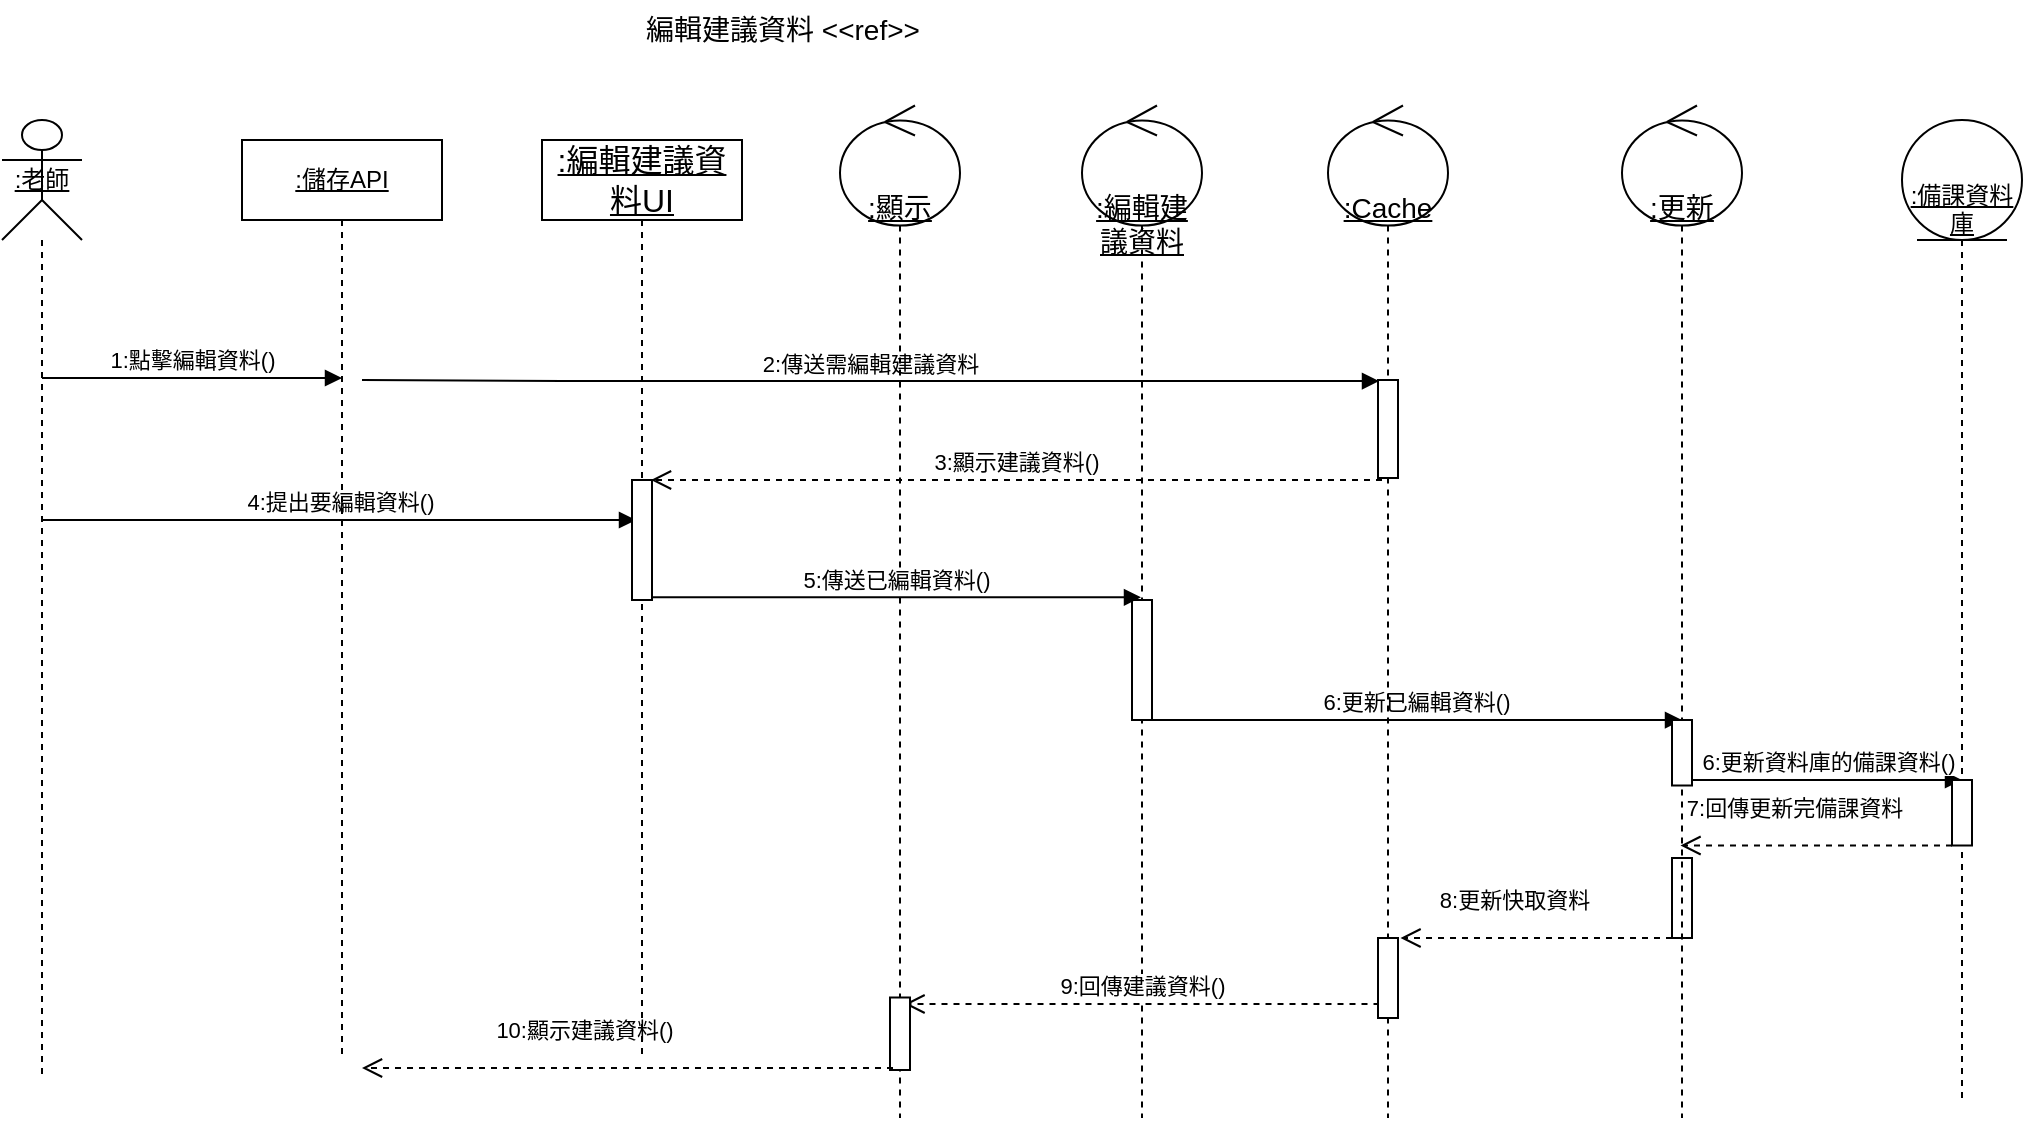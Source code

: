 <mxfile>
    <diagram name="第 1 页" id="_kCn5gWWrIlWfqqUU_DX">
        <mxGraphModel dx="816" dy="332" grid="1" gridSize="10" guides="1" tooltips="1" connect="1" arrows="1" fold="1" page="1" pageScale="1" pageWidth="1100" pageHeight="1700" math="0" shadow="0">
            <root>
                <mxCell id="0"/>
                <mxCell id="1" parent="0"/>
                <mxCell id="94" value="&lt;u&gt;:編輯建議資料&lt;/u&gt;" style="shape=umlLifeline;participant=umlControl;perimeter=lifelinePerimeter;whiteSpace=wrap;html=1;container=1;collapsible=0;recursiveResize=0;verticalAlign=top;spacingTop=36;outlineConnect=0;fontSize=14;size=60;align=center;" parent="1" vertex="1">
                    <mxGeometry x="630" y="92.75" width="60" height="506.25" as="geometry"/>
                </mxCell>
                <mxCell id="108" value="" style="html=1;points=[];perimeter=orthogonalPerimeter;" parent="94" vertex="1">
                    <mxGeometry x="25" y="247.25" width="10" height="60" as="geometry"/>
                </mxCell>
                <mxCell id="104" value="2:傳送需編輯建議資料" style="html=1;verticalAlign=bottom;startArrow=none;startFill=0;endArrow=block;startSize=8;" parent="1" edge="1">
                    <mxGeometry width="60" relative="1" as="geometry">
                        <mxPoint x="270" y="230" as="sourcePoint"/>
                        <mxPoint x="778.5" y="230.54" as="targetPoint"/>
                        <Array as="points">
                            <mxPoint x="380.5" y="230.54"/>
                        </Array>
                    </mxGeometry>
                </mxCell>
                <mxCell id="110" value="6:更新已編輯資料()" style="html=1;verticalAlign=bottom;startArrow=none;startFill=0;endArrow=block;startSize=8;exitX=0.933;exitY=0.922;exitDx=0;exitDy=0;exitPerimeter=0;entryX=0.5;entryY=0.607;entryDx=0;entryDy=0;entryPerimeter=0;" parent="1" target="bqVQleZ_oQ4j5fNlhAJD-131" edge="1">
                    <mxGeometry width="60" relative="1" as="geometry">
                        <mxPoint x="664.33" y="400.0" as="sourcePoint"/>
                        <mxPoint x="910" y="400" as="targetPoint"/>
                    </mxGeometry>
                </mxCell>
                <mxCell id="112" value="9:回傳建議資料()" style="html=1;verticalAlign=bottom;endArrow=open;dashed=1;endSize=8;" parent="1" edge="1">
                    <mxGeometry relative="1" as="geometry">
                        <mxPoint x="778.75" y="542" as="sourcePoint"/>
                        <mxPoint x="541.25" y="542" as="targetPoint"/>
                        <Array as="points">
                            <mxPoint x="587.75" y="542"/>
                        </Array>
                        <mxPoint as="offset"/>
                    </mxGeometry>
                </mxCell>
                <mxCell id="113" value="&lt;span style=&quot;text-align: center; font-size: 14px;&quot;&gt;&lt;font style=&quot;font-size: 14px;&quot;&gt;編輯建議資料&lt;/font&gt;&lt;/span&gt;&amp;nbsp;&amp;lt;&amp;lt;ref&amp;gt;&amp;gt;" style="text;whiteSpace=wrap;html=1;fontSize=14;" parent="1" vertex="1">
                    <mxGeometry x="410" y="40" width="150" height="40" as="geometry"/>
                </mxCell>
                <mxCell id="114" value="&lt;u&gt;:顯示&lt;/u&gt;" style="shape=umlLifeline;participant=umlControl;perimeter=lifelinePerimeter;whiteSpace=wrap;html=1;container=1;collapsible=0;recursiveResize=0;verticalAlign=top;spacingTop=36;outlineConnect=0;fontSize=14;size=60;align=center;" parent="1" vertex="1">
                    <mxGeometry x="509" y="92.75" width="60" height="506.25" as="geometry"/>
                </mxCell>
                <mxCell id="117" value="" style="html=1;points=[];perimeter=orthogonalPerimeter;" parent="114" vertex="1">
                    <mxGeometry x="25" y="446" width="10" height="36.25" as="geometry"/>
                </mxCell>
                <mxCell id="UdhTGRBezJr3sBxBmupz-120" value="1:點擊編輯資料()" style="html=1;verticalAlign=bottom;endArrow=block;curved=0;rounded=0;" parent="114" edge="1">
                    <mxGeometry width="80" relative="1" as="geometry">
                        <mxPoint x="-399" y="136.25" as="sourcePoint"/>
                        <mxPoint x="-249" y="136.25" as="targetPoint"/>
                    </mxGeometry>
                </mxCell>
                <mxCell id="118" value="10:顯示建議資料()" style="html=1;verticalAlign=bottom;endArrow=open;dashed=1;endSize=8;" parent="1" edge="1">
                    <mxGeometry x="0.167" y="-10" relative="1" as="geometry">
                        <mxPoint x="535.5" y="574" as="sourcePoint"/>
                        <mxPoint x="270" y="574" as="targetPoint"/>
                        <Array as="points">
                            <mxPoint x="342" y="574"/>
                        </Array>
                        <mxPoint as="offset"/>
                    </mxGeometry>
                </mxCell>
                <mxCell id="UdhTGRBezJr3sBxBmupz-119" value="&lt;u&gt;:老師&lt;/u&gt;" style="shape=umlLifeline;perimeter=lifelinePerimeter;whiteSpace=wrap;html=1;container=1;dropTarget=0;collapsible=0;recursiveResize=0;outlineConnect=0;portConstraint=eastwest;newEdgeStyle={&quot;curved&quot;:0,&quot;rounded&quot;:0};participant=umlActor;size=60;" parent="1" vertex="1">
                    <mxGeometry x="90" y="100" width="40" height="480" as="geometry"/>
                </mxCell>
                <mxCell id="109" value="5:傳送已編輯資料()" style="html=1;verticalAlign=bottom;startArrow=none;startFill=0;endArrow=block;startSize=8;exitX=0.533;exitY=0.978;exitDx=0;exitDy=0;exitPerimeter=0;" parent="1" target="94" edge="1">
                    <mxGeometry width="60" relative="1" as="geometry">
                        <mxPoint x="415.33" y="338.68" as="sourcePoint"/>
                        <mxPoint x="660" y="289" as="targetPoint"/>
                    </mxGeometry>
                </mxCell>
                <mxCell id="UdhTGRBezJr3sBxBmupz-124" value="3:顯示建議資料()" style="html=1;verticalAlign=bottom;endArrow=open;dashed=1;endSize=8;" parent="1" edge="1">
                    <mxGeometry x="0.001" relative="1" as="geometry">
                        <mxPoint x="780" y="280" as="sourcePoint"/>
                        <mxPoint x="414.5" y="280" as="targetPoint"/>
                        <Array as="points">
                            <mxPoint x="586" y="280"/>
                        </Array>
                        <mxPoint as="offset"/>
                    </mxGeometry>
                </mxCell>
                <mxCell id="UdhTGRBezJr3sBxBmupz-125" value="4:提出要編輯資料()" style="html=1;verticalAlign=bottom;endArrow=block;curved=0;rounded=0;" parent="1" edge="1">
                    <mxGeometry width="80" relative="1" as="geometry">
                        <mxPoint x="110" y="300" as="sourcePoint"/>
                        <mxPoint x="407" y="300" as="targetPoint"/>
                    </mxGeometry>
                </mxCell>
                <mxCell id="UdhTGRBezJr3sBxBmupz-127" value="&lt;u&gt;:儲存API&lt;/u&gt;" style="shape=umlLifeline;perimeter=lifelinePerimeter;whiteSpace=wrap;html=1;container=1;dropTarget=0;collapsible=0;recursiveResize=0;outlineConnect=0;portConstraint=eastwest;newEdgeStyle={&quot;curved&quot;:0,&quot;rounded&quot;:0};" parent="1" vertex="1">
                    <mxGeometry x="210" y="110" width="100" height="460" as="geometry"/>
                </mxCell>
                <mxCell id="UdhTGRBezJr3sBxBmupz-128" value="&lt;u style=&quot;font-size: 16px;&quot;&gt;:編輯建議資料UI&lt;/u&gt;" style="shape=umlLifeline;perimeter=lifelinePerimeter;whiteSpace=wrap;html=1;container=1;dropTarget=0;collapsible=0;recursiveResize=0;outlineConnect=0;portConstraint=eastwest;newEdgeStyle={&quot;curved&quot;:0,&quot;rounded&quot;:0};" parent="1" vertex="1">
                    <mxGeometry x="360" y="110" width="100" height="460" as="geometry"/>
                </mxCell>
                <mxCell id="UdhTGRBezJr3sBxBmupz-129" value="" style="html=1;points=[];perimeter=orthogonalPerimeter;" parent="1" vertex="1">
                    <mxGeometry x="405" y="280" width="10" height="60" as="geometry"/>
                </mxCell>
                <mxCell id="bqVQleZ_oQ4j5fNlhAJD-118" value="&lt;u&gt;:Cache&lt;/u&gt;" style="shape=umlLifeline;participant=umlControl;perimeter=lifelinePerimeter;whiteSpace=wrap;html=1;container=1;collapsible=0;recursiveResize=0;verticalAlign=top;spacingTop=36;outlineConnect=0;fontSize=14;size=60;align=center;" parent="1" vertex="1">
                    <mxGeometry x="753" y="92.75" width="60" height="506.25" as="geometry"/>
                </mxCell>
                <mxCell id="bqVQleZ_oQ4j5fNlhAJD-121" value="" style="html=1;points=[];perimeter=orthogonalPerimeter;" parent="bqVQleZ_oQ4j5fNlhAJD-118" vertex="1">
                    <mxGeometry x="25" y="137.25" width="10" height="49" as="geometry"/>
                </mxCell>
                <mxCell id="bqVQleZ_oQ4j5fNlhAJD-127" value="" style="html=1;points=[];perimeter=orthogonalPerimeter;" parent="bqVQleZ_oQ4j5fNlhAJD-118" vertex="1">
                    <mxGeometry x="25" y="416.25" width="10" height="40" as="geometry"/>
                </mxCell>
                <mxCell id="bqVQleZ_oQ4j5fNlhAJD-123" value="&lt;div&gt;&lt;u&gt;&lt;br&gt;&lt;/u&gt;&lt;/div&gt;&lt;u&gt;&lt;div&gt;&lt;u&gt;&lt;br&gt;&lt;/u&gt;&lt;/div&gt;:備課資料庫&lt;/u&gt;" style="shape=umlLifeline;perimeter=lifelinePerimeter;whiteSpace=wrap;html=1;container=1;dropTarget=0;collapsible=0;recursiveResize=0;outlineConnect=0;portConstraint=eastwest;newEdgeStyle={&quot;curved&quot;:0,&quot;rounded&quot;:0};participant=umlEntity;size=60;" parent="1" vertex="1">
                    <mxGeometry x="1040" y="100" width="60" height="490" as="geometry"/>
                </mxCell>
                <mxCell id="bqVQleZ_oQ4j5fNlhAJD-124" value="" style="html=1;points=[];perimeter=orthogonalPerimeter;" parent="1" vertex="1">
                    <mxGeometry x="925" y="469" width="10" height="40" as="geometry"/>
                </mxCell>
                <mxCell id="bqVQleZ_oQ4j5fNlhAJD-126" value="8:更新快取資料" style="html=1;verticalAlign=bottom;endArrow=open;dashed=1;endSize=8;" parent="1" edge="1">
                    <mxGeometry x="0.161" y="-10" relative="1" as="geometry">
                        <mxPoint x="925" y="509" as="sourcePoint"/>
                        <mxPoint x="789.25" y="509" as="targetPoint"/>
                        <Array as="points"/>
                        <mxPoint as="offset"/>
                    </mxGeometry>
                </mxCell>
                <mxCell id="bqVQleZ_oQ4j5fNlhAJD-131" value="&lt;u&gt;:更新&lt;/u&gt;" style="shape=umlLifeline;participant=umlControl;perimeter=lifelinePerimeter;whiteSpace=wrap;html=1;container=1;collapsible=0;recursiveResize=0;verticalAlign=top;spacingTop=36;outlineConnect=0;fontSize=14;size=60;align=center;" parent="1" vertex="1">
                    <mxGeometry x="900" y="92.75" width="60" height="506.25" as="geometry"/>
                </mxCell>
                <mxCell id="bqVQleZ_oQ4j5fNlhAJD-132" value="" style="html=1;points=[];perimeter=orthogonalPerimeter;" parent="bqVQleZ_oQ4j5fNlhAJD-131" vertex="1">
                    <mxGeometry x="25" y="307.25" width="10" height="32.75" as="geometry"/>
                </mxCell>
                <mxCell id="bqVQleZ_oQ4j5fNlhAJD-133" value="6:更新資料庫的備課資料()" style="html=1;verticalAlign=bottom;startArrow=none;startFill=0;endArrow=block;startSize=8;exitX=0.933;exitY=0.922;exitDx=0;exitDy=0;exitPerimeter=0;" parent="1" edge="1">
                    <mxGeometry width="60" relative="1" as="geometry">
                        <mxPoint x="935" y="430.0" as="sourcePoint"/>
                        <mxPoint x="1070" y="430" as="targetPoint"/>
                    </mxGeometry>
                </mxCell>
                <mxCell id="bqVQleZ_oQ4j5fNlhAJD-134" value="" style="html=1;points=[];perimeter=orthogonalPerimeter;" parent="1" vertex="1">
                    <mxGeometry x="1065" y="430" width="10" height="32.75" as="geometry"/>
                </mxCell>
                <mxCell id="bqVQleZ_oQ4j5fNlhAJD-137" value="7:回傳更新完備課資料" style="html=1;verticalAlign=bottom;endArrow=open;dashed=1;endSize=8;" parent="1" edge="1">
                    <mxGeometry x="0.167" y="-10" relative="1" as="geometry">
                        <mxPoint x="1065" y="462.75" as="sourcePoint"/>
                        <mxPoint x="929.25" y="462.75" as="targetPoint"/>
                        <Array as="points"/>
                        <mxPoint as="offset"/>
                    </mxGeometry>
                </mxCell>
            </root>
        </mxGraphModel>
    </diagram>
</mxfile>